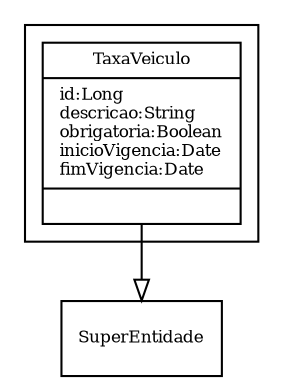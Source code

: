 digraph G{
fontname = "Times-Roman"
fontsize = 8

node [
        fontname = "Times-Roman"
        fontsize = 8
        shape = "record"
]

edge [
        fontname = "Times-Roman"
        fontsize = 8
]

subgraph clusterTAXAS_DE_VEICULOS
{
TaxaVeiculo [label = "{TaxaVeiculo|id:Long\ldescricao:String\lobrigatoria:Boolean\linicioVigencia:Date\lfimVigencia:Date\l|\l}"]
}
edge [ arrowhead = "empty" headlabel = "" taillabel = ""] TaxaVeiculo -> SuperEntidade
}
